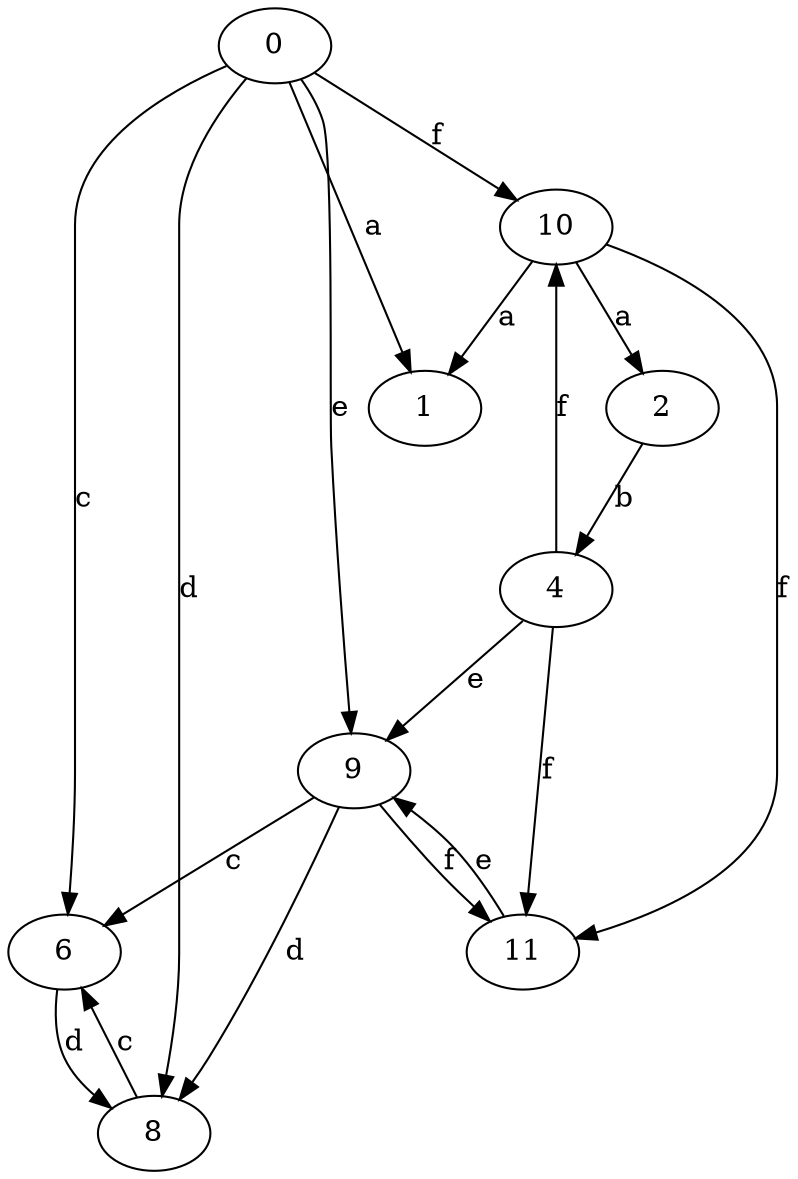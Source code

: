 strict digraph  {
1;
2;
4;
6;
0;
8;
9;
10;
11;
2 -> 4  [label=b];
4 -> 9  [label=e];
4 -> 10  [label=f];
4 -> 11  [label=f];
6 -> 8  [label=d];
0 -> 1  [label=a];
0 -> 6  [label=c];
0 -> 8  [label=d];
0 -> 9  [label=e];
0 -> 10  [label=f];
8 -> 6  [label=c];
9 -> 6  [label=c];
9 -> 8  [label=d];
9 -> 11  [label=f];
10 -> 1  [label=a];
10 -> 2  [label=a];
10 -> 11  [label=f];
11 -> 9  [label=e];
}
